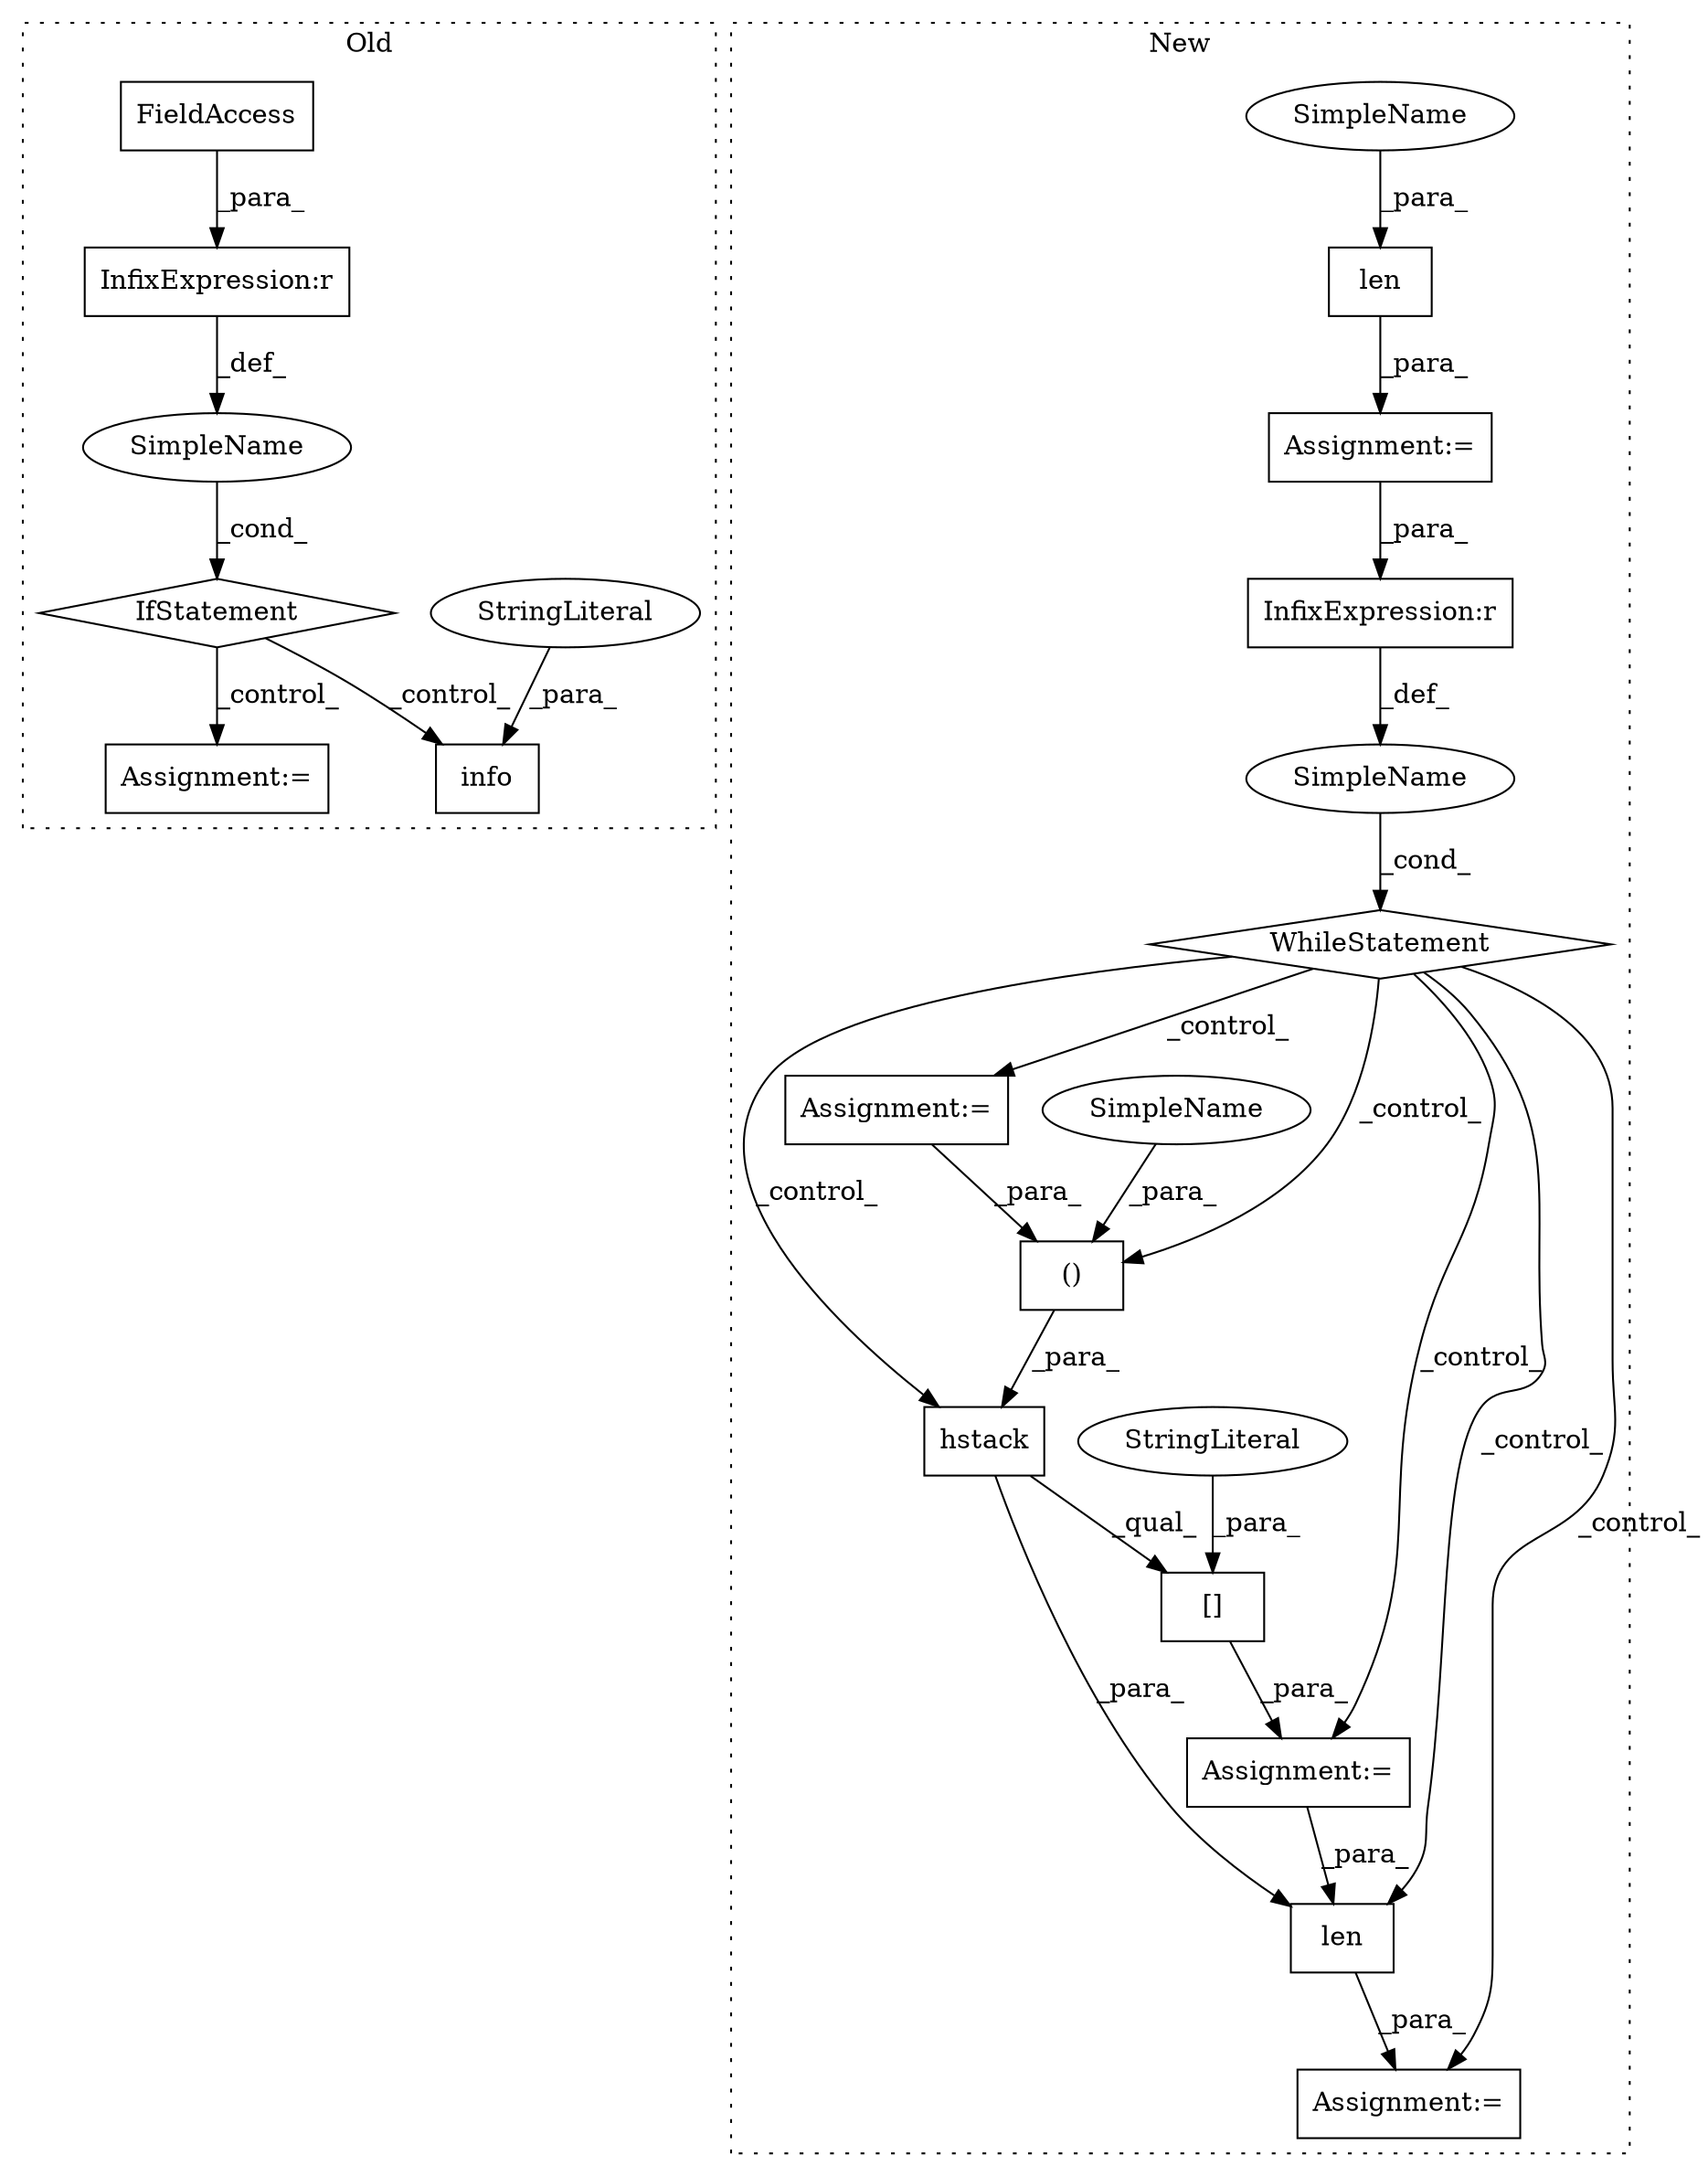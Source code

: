 digraph G {
subgraph cluster0 {
1 [label="info" a="32" s="2139,2230" l="5,1" shape="box"];
3 [label="StringLiteral" a="45" s="2144" l="79" shape="ellipse"];
6 [label="IfStatement" a="25" s="2068,2094" l="4,2" shape="diamond"];
7 [label="SimpleName" a="42" s="" l="" shape="ellipse"];
8 [label="Assignment:=" a="7" s="2117" l="1" shape="box"];
14 [label="InfixExpression:r" a="27" s="2085" l="3" shape="box"];
17 [label="FieldAccess" a="22" s="2072" l="13" shape="box"];
label = "Old";
style="dotted";
}
subgraph cluster1 {
2 [label="()" a="106" s="2396" l="31" shape="box"];
4 [label="Assignment:=" a="7" s="2302" l="1" shape="box"];
5 [label="Assignment:=" a="7" s="2375" l="1" shape="box"];
9 [label="len" a="32" s="2226,2237" l="4,1" shape="box"];
10 [label="hstack" a="32" s="2382,2427" l="14,2" shape="box"];
11 [label="[]" a="2" s="2376,2459" l="54,1" shape="box"];
12 [label="SimpleName" a="42" s="" l="" shape="ellipse"];
13 [label="StringLiteral" a="45" s="2430" l="29" shape="ellipse"];
15 [label="InfixExpression:r" a="27" s="2264" l="3" shape="box"];
16 [label="len" a="32" s="2481,2492" l="4,1" shape="box"];
18 [label="Assignment:=" a="7" s="2480" l="1" shape="box"];
19 [label="Assignment:=" a="7" s="2225" l="1" shape="box"];
20 [label="WhileStatement" a="61" s="2244,2281" l="7,2" shape="diamond"];
21 [label="SimpleName" a="42" s="2230" l="7" shape="ellipse"];
22 [label="SimpleName" a="42" s="2396" l="7" shape="ellipse"];
label = "New";
style="dotted";
}
2 -> 10 [label="_para_"];
3 -> 1 [label="_para_"];
4 -> 2 [label="_para_"];
5 -> 16 [label="_para_"];
6 -> 8 [label="_control_"];
6 -> 1 [label="_control_"];
7 -> 6 [label="_cond_"];
9 -> 19 [label="_para_"];
10 -> 11 [label="_qual_"];
10 -> 16 [label="_para_"];
11 -> 5 [label="_para_"];
12 -> 20 [label="_cond_"];
13 -> 11 [label="_para_"];
14 -> 7 [label="_def_"];
15 -> 12 [label="_def_"];
16 -> 18 [label="_para_"];
17 -> 14 [label="_para_"];
19 -> 15 [label="_para_"];
20 -> 10 [label="_control_"];
20 -> 5 [label="_control_"];
20 -> 18 [label="_control_"];
20 -> 16 [label="_control_"];
20 -> 4 [label="_control_"];
20 -> 2 [label="_control_"];
21 -> 9 [label="_para_"];
22 -> 2 [label="_para_"];
}